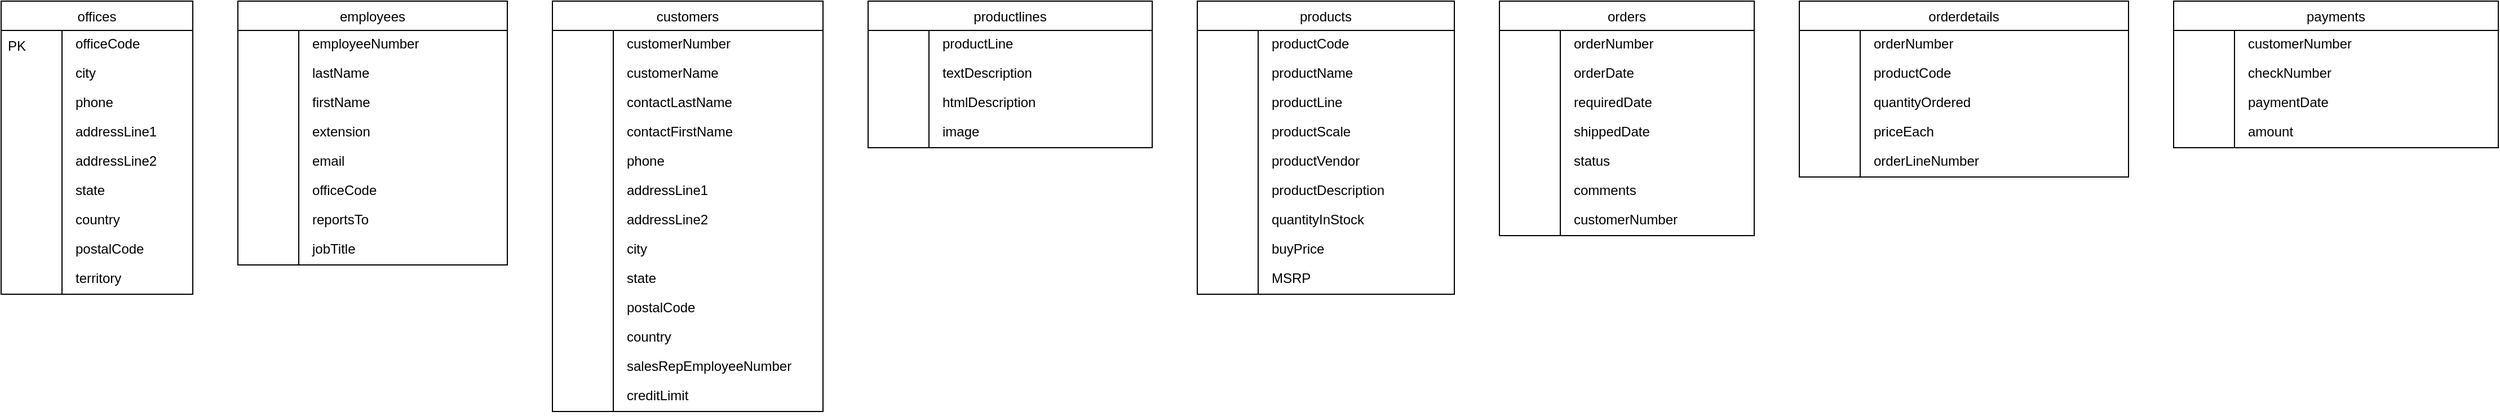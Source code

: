 <mxfile version="24.4.4" type="device">
  <diagram id="R2lEEEUBdFMjLlhIrx00" name="Page-1">
    <mxGraphModel dx="1042" dy="1044" grid="1" gridSize="10" guides="1" tooltips="1" connect="1" arrows="1" fold="1" page="1" pageScale="1" pageWidth="850" pageHeight="1100" math="0" shadow="0" extFonts="Permanent Marker^https://fonts.googleapis.com/css?family=Permanent+Marker">
      <root>
        <mxCell id="0" />
        <mxCell id="1" parent="0" />
        <mxCell id="tIVW2e2BOl6S9VQLcReg-1" value="offices" style="swimlane;fontStyle=0;childLayout=stackLayout;horizontal=1;startSize=26;fillColor=default;horizontalStack=0;resizeParent=1;resizeLast=0;collapsible=1;marginBottom=0;swimlaneFillColor=default;align=center;" vertex="1" parent="1">
          <mxGeometry x="40" y="40" width="170" height="260" as="geometry" />
        </mxCell>
        <mxCell id="tIVW2e2BOl6S9VQLcReg-2" value="officeCode" style="shape=partialRectangle;top=0;left=0;right=0;bottom=0;align=left;verticalAlign=top;spacingTop=-2;fillColor=none;spacingLeft=64;spacingRight=4;overflow=hidden;rotatable=0;points=[[0,0.5],[1,0.5]];portConstraint=eastwest;dropTarget=0;" vertex="1" parent="tIVW2e2BOl6S9VQLcReg-1">
          <mxGeometry y="26" width="170" height="26" as="geometry" />
        </mxCell>
        <mxCell id="tIVW2e2BOl6S9VQLcReg-3" value="PK" style="shape=partialRectangle;top=0;left=0;bottom=0;fillColor=none;align=left;verticalAlign=middle;spacingLeft=4;spacingRight=4;overflow=hidden;rotatable=180;points=[];portConstraint=eastwest;part=1;" vertex="1" connectable="0" parent="tIVW2e2BOl6S9VQLcReg-2">
          <mxGeometry width="54" height="26" as="geometry" />
        </mxCell>
        <mxCell id="tIVW2e2BOl6S9VQLcReg-4" value="city" style="shape=partialRectangle;top=0;left=0;right=0;bottom=0;align=left;verticalAlign=top;spacingTop=-2;fillColor=none;spacingLeft=64;spacingRight=4;overflow=hidden;rotatable=0;points=[[0,0.5],[1,0.5]];portConstraint=eastwest;dropTarget=0;" vertex="1" parent="tIVW2e2BOl6S9VQLcReg-1">
          <mxGeometry y="52" width="170" height="26" as="geometry" />
        </mxCell>
        <mxCell id="tIVW2e2BOl6S9VQLcReg-5" value="" style="shape=partialRectangle;top=0;left=0;bottom=0;fillColor=none;align=left;verticalAlign=middle;spacingLeft=4;spacingRight=4;overflow=hidden;rotatable=180;points=[];portConstraint=eastwest;part=1;" vertex="1" connectable="0" parent="tIVW2e2BOl6S9VQLcReg-4">
          <mxGeometry width="54" height="26" as="geometry" />
        </mxCell>
        <mxCell id="tIVW2e2BOl6S9VQLcReg-6" value="phone" style="shape=partialRectangle;top=0;left=0;right=0;bottom=0;align=left;verticalAlign=top;spacingTop=-2;fillColor=none;spacingLeft=64;spacingRight=4;overflow=hidden;rotatable=0;points=[[0,0.5],[1,0.5]];portConstraint=eastwest;dropTarget=0;" vertex="1" parent="tIVW2e2BOl6S9VQLcReg-1">
          <mxGeometry y="78" width="170" height="26" as="geometry" />
        </mxCell>
        <mxCell id="tIVW2e2BOl6S9VQLcReg-7" value="" style="shape=partialRectangle;top=0;left=0;bottom=0;fillColor=none;align=left;verticalAlign=middle;spacingLeft=4;spacingRight=4;overflow=hidden;rotatable=180;points=[];portConstraint=eastwest;part=1;" vertex="1" connectable="0" parent="tIVW2e2BOl6S9VQLcReg-6">
          <mxGeometry width="54" height="26" as="geometry" />
        </mxCell>
        <mxCell id="tIVW2e2BOl6S9VQLcReg-8" value="addressLine1" style="shape=partialRectangle;top=0;left=0;right=0;bottom=0;align=left;verticalAlign=top;spacingTop=-2;fillColor=none;spacingLeft=64;spacingRight=4;overflow=hidden;rotatable=0;points=[[0,0.5],[1,0.5]];portConstraint=eastwest;dropTarget=0;" vertex="1" parent="tIVW2e2BOl6S9VQLcReg-1">
          <mxGeometry y="104" width="170" height="26" as="geometry" />
        </mxCell>
        <mxCell id="tIVW2e2BOl6S9VQLcReg-9" value="" style="shape=partialRectangle;top=0;left=0;bottom=0;fillColor=none;align=left;verticalAlign=middle;spacingLeft=4;spacingRight=4;overflow=hidden;rotatable=180;points=[];portConstraint=eastwest;part=1;" vertex="1" connectable="0" parent="tIVW2e2BOl6S9VQLcReg-8">
          <mxGeometry width="54" height="26" as="geometry" />
        </mxCell>
        <mxCell id="tIVW2e2BOl6S9VQLcReg-10" value="addressLine2" style="shape=partialRectangle;top=0;left=0;right=0;bottom=0;align=left;verticalAlign=top;spacingTop=-2;fillColor=none;spacingLeft=64;spacingRight=4;overflow=hidden;rotatable=0;points=[[0,0.5],[1,0.5]];portConstraint=eastwest;dropTarget=0;" vertex="1" parent="tIVW2e2BOl6S9VQLcReg-1">
          <mxGeometry y="130" width="170" height="26" as="geometry" />
        </mxCell>
        <mxCell id="tIVW2e2BOl6S9VQLcReg-11" value="" style="shape=partialRectangle;top=0;left=0;bottom=0;fillColor=none;align=left;verticalAlign=middle;spacingLeft=4;spacingRight=4;overflow=hidden;rotatable=180;points=[];portConstraint=eastwest;part=1;" vertex="1" connectable="0" parent="tIVW2e2BOl6S9VQLcReg-10">
          <mxGeometry width="54" height="26" as="geometry" />
        </mxCell>
        <mxCell id="tIVW2e2BOl6S9VQLcReg-12" value="state" style="shape=partialRectangle;top=0;left=0;right=0;bottom=0;align=left;verticalAlign=top;spacingTop=-2;fillColor=none;spacingLeft=64;spacingRight=4;overflow=hidden;rotatable=0;points=[[0,0.5],[1,0.5]];portConstraint=eastwest;dropTarget=0;" vertex="1" parent="tIVW2e2BOl6S9VQLcReg-1">
          <mxGeometry y="156" width="170" height="26" as="geometry" />
        </mxCell>
        <mxCell id="tIVW2e2BOl6S9VQLcReg-13" value="" style="shape=partialRectangle;top=0;left=0;bottom=0;fillColor=none;align=left;verticalAlign=middle;spacingLeft=4;spacingRight=4;overflow=hidden;rotatable=180;points=[];portConstraint=eastwest;part=1;" vertex="1" connectable="0" parent="tIVW2e2BOl6S9VQLcReg-12">
          <mxGeometry width="54" height="26" as="geometry" />
        </mxCell>
        <mxCell id="tIVW2e2BOl6S9VQLcReg-14" value="country" style="shape=partialRectangle;top=0;left=0;right=0;bottom=0;align=left;verticalAlign=top;spacingTop=-2;fillColor=none;spacingLeft=64;spacingRight=4;overflow=hidden;rotatable=0;points=[[0,0.5],[1,0.5]];portConstraint=eastwest;dropTarget=0;" vertex="1" parent="tIVW2e2BOl6S9VQLcReg-1">
          <mxGeometry y="182" width="170" height="26" as="geometry" />
        </mxCell>
        <mxCell id="tIVW2e2BOl6S9VQLcReg-15" value="" style="shape=partialRectangle;top=0;left=0;bottom=0;fillColor=none;align=left;verticalAlign=middle;spacingLeft=4;spacingRight=4;overflow=hidden;rotatable=180;points=[];portConstraint=eastwest;part=1;" vertex="1" connectable="0" parent="tIVW2e2BOl6S9VQLcReg-14">
          <mxGeometry width="54" height="26" as="geometry" />
        </mxCell>
        <mxCell id="tIVW2e2BOl6S9VQLcReg-16" value="postalCode" style="shape=partialRectangle;top=0;left=0;right=0;bottom=0;align=left;verticalAlign=top;spacingTop=-2;fillColor=none;spacingLeft=64;spacingRight=4;overflow=hidden;rotatable=0;points=[[0,0.5],[1,0.5]];portConstraint=eastwest;dropTarget=0;" vertex="1" parent="tIVW2e2BOl6S9VQLcReg-1">
          <mxGeometry y="208" width="170" height="26" as="geometry" />
        </mxCell>
        <mxCell id="tIVW2e2BOl6S9VQLcReg-17" value="" style="shape=partialRectangle;top=0;left=0;bottom=0;fillColor=none;align=left;verticalAlign=middle;spacingLeft=4;spacingRight=4;overflow=hidden;rotatable=180;points=[];portConstraint=eastwest;part=1;" vertex="1" connectable="0" parent="tIVW2e2BOl6S9VQLcReg-16">
          <mxGeometry width="54" height="26" as="geometry" />
        </mxCell>
        <mxCell id="tIVW2e2BOl6S9VQLcReg-18" value="territory" style="shape=partialRectangle;top=0;left=0;right=0;bottom=0;align=left;verticalAlign=top;spacingTop=-2;fillColor=none;spacingLeft=64;spacingRight=4;overflow=hidden;rotatable=0;points=[[0,0.5],[1,0.5]];portConstraint=eastwest;dropTarget=0;" vertex="1" parent="tIVW2e2BOl6S9VQLcReg-1">
          <mxGeometry y="234" width="170" height="26" as="geometry" />
        </mxCell>
        <mxCell id="tIVW2e2BOl6S9VQLcReg-19" value="" style="shape=partialRectangle;top=0;left=0;bottom=0;fillColor=none;align=left;verticalAlign=middle;spacingLeft=4;spacingRight=4;overflow=hidden;rotatable=180;points=[];portConstraint=eastwest;part=1;" vertex="1" connectable="0" parent="tIVW2e2BOl6S9VQLcReg-18">
          <mxGeometry width="54" height="26" as="geometry" />
        </mxCell>
        <mxCell id="tIVW2e2BOl6S9VQLcReg-20" value="employees" style="swimlane;fontStyle=0;childLayout=stackLayout;horizontal=1;startSize=26;fillColor=default;horizontalStack=0;resizeParent=1;resizeLast=0;collapsible=1;marginBottom=0;swimlaneFillColor=default;align=center;" vertex="1" parent="1">
          <mxGeometry x="250" y="40" width="239" height="234" as="geometry" />
        </mxCell>
        <mxCell id="tIVW2e2BOl6S9VQLcReg-21" value="employeeNumber" style="shape=partialRectangle;top=0;left=0;right=0;bottom=0;align=left;verticalAlign=top;spacingTop=-2;fillColor=none;spacingLeft=64;spacingRight=4;overflow=hidden;rotatable=0;points=[[0,0.5],[1,0.5]];portConstraint=eastwest;dropTarget=0;" vertex="1" parent="tIVW2e2BOl6S9VQLcReg-20">
          <mxGeometry y="26" width="239" height="26" as="geometry" />
        </mxCell>
        <mxCell id="tIVW2e2BOl6S9VQLcReg-22" value="" style="shape=partialRectangle;top=0;left=0;bottom=0;fillColor=none;align=left;verticalAlign=middle;spacingLeft=4;spacingRight=4;overflow=hidden;rotatable=180;points=[];portConstraint=eastwest;part=1;" vertex="1" connectable="0" parent="tIVW2e2BOl6S9VQLcReg-21">
          <mxGeometry width="54" height="26" as="geometry" />
        </mxCell>
        <mxCell id="tIVW2e2BOl6S9VQLcReg-23" value="lastName" style="shape=partialRectangle;top=0;left=0;right=0;bottom=0;align=left;verticalAlign=top;spacingTop=-2;fillColor=none;spacingLeft=64;spacingRight=4;overflow=hidden;rotatable=0;points=[[0,0.5],[1,0.5]];portConstraint=eastwest;dropTarget=0;" vertex="1" parent="tIVW2e2BOl6S9VQLcReg-20">
          <mxGeometry y="52" width="239" height="26" as="geometry" />
        </mxCell>
        <mxCell id="tIVW2e2BOl6S9VQLcReg-24" value="" style="shape=partialRectangle;top=0;left=0;bottom=0;fillColor=none;align=left;verticalAlign=middle;spacingLeft=4;spacingRight=4;overflow=hidden;rotatable=180;points=[];portConstraint=eastwest;part=1;" vertex="1" connectable="0" parent="tIVW2e2BOl6S9VQLcReg-23">
          <mxGeometry width="54" height="26" as="geometry" />
        </mxCell>
        <mxCell id="tIVW2e2BOl6S9VQLcReg-25" value="firstName" style="shape=partialRectangle;top=0;left=0;right=0;bottom=0;align=left;verticalAlign=top;spacingTop=-2;fillColor=none;spacingLeft=64;spacingRight=4;overflow=hidden;rotatable=0;points=[[0,0.5],[1,0.5]];portConstraint=eastwest;dropTarget=0;" vertex="1" parent="tIVW2e2BOl6S9VQLcReg-20">
          <mxGeometry y="78" width="239" height="26" as="geometry" />
        </mxCell>
        <mxCell id="tIVW2e2BOl6S9VQLcReg-26" value="" style="shape=partialRectangle;top=0;left=0;bottom=0;fillColor=none;align=left;verticalAlign=middle;spacingLeft=4;spacingRight=4;overflow=hidden;rotatable=180;points=[];portConstraint=eastwest;part=1;" vertex="1" connectable="0" parent="tIVW2e2BOl6S9VQLcReg-25">
          <mxGeometry width="54" height="26" as="geometry" />
        </mxCell>
        <mxCell id="tIVW2e2BOl6S9VQLcReg-27" value="extension" style="shape=partialRectangle;top=0;left=0;right=0;bottom=0;align=left;verticalAlign=top;spacingTop=-2;fillColor=none;spacingLeft=64;spacingRight=4;overflow=hidden;rotatable=0;points=[[0,0.5],[1,0.5]];portConstraint=eastwest;dropTarget=0;" vertex="1" parent="tIVW2e2BOl6S9VQLcReg-20">
          <mxGeometry y="104" width="239" height="26" as="geometry" />
        </mxCell>
        <mxCell id="tIVW2e2BOl6S9VQLcReg-28" value="" style="shape=partialRectangle;top=0;left=0;bottom=0;fillColor=none;align=left;verticalAlign=middle;spacingLeft=4;spacingRight=4;overflow=hidden;rotatable=180;points=[];portConstraint=eastwest;part=1;" vertex="1" connectable="0" parent="tIVW2e2BOl6S9VQLcReg-27">
          <mxGeometry width="54" height="26" as="geometry" />
        </mxCell>
        <mxCell id="tIVW2e2BOl6S9VQLcReg-29" value="email" style="shape=partialRectangle;top=0;left=0;right=0;bottom=0;align=left;verticalAlign=top;spacingTop=-2;fillColor=none;spacingLeft=64;spacingRight=4;overflow=hidden;rotatable=0;points=[[0,0.5],[1,0.5]];portConstraint=eastwest;dropTarget=0;" vertex="1" parent="tIVW2e2BOl6S9VQLcReg-20">
          <mxGeometry y="130" width="239" height="26" as="geometry" />
        </mxCell>
        <mxCell id="tIVW2e2BOl6S9VQLcReg-30" value="" style="shape=partialRectangle;top=0;left=0;bottom=0;fillColor=none;align=left;verticalAlign=middle;spacingLeft=4;spacingRight=4;overflow=hidden;rotatable=180;points=[];portConstraint=eastwest;part=1;" vertex="1" connectable="0" parent="tIVW2e2BOl6S9VQLcReg-29">
          <mxGeometry width="54" height="26" as="geometry" />
        </mxCell>
        <mxCell id="tIVW2e2BOl6S9VQLcReg-31" value="officeCode" style="shape=partialRectangle;top=0;left=0;right=0;bottom=0;align=left;verticalAlign=top;spacingTop=-2;fillColor=none;spacingLeft=64;spacingRight=4;overflow=hidden;rotatable=0;points=[[0,0.5],[1,0.5]];portConstraint=eastwest;dropTarget=0;" vertex="1" parent="tIVW2e2BOl6S9VQLcReg-20">
          <mxGeometry y="156" width="239" height="26" as="geometry" />
        </mxCell>
        <mxCell id="tIVW2e2BOl6S9VQLcReg-32" value="" style="shape=partialRectangle;top=0;left=0;bottom=0;fillColor=none;align=left;verticalAlign=middle;spacingLeft=4;spacingRight=4;overflow=hidden;rotatable=180;points=[];portConstraint=eastwest;part=1;" vertex="1" connectable="0" parent="tIVW2e2BOl6S9VQLcReg-31">
          <mxGeometry width="54" height="26" as="geometry" />
        </mxCell>
        <mxCell id="tIVW2e2BOl6S9VQLcReg-33" value="reportsTo" style="shape=partialRectangle;top=0;left=0;right=0;bottom=0;align=left;verticalAlign=top;spacingTop=-2;fillColor=none;spacingLeft=64;spacingRight=4;overflow=hidden;rotatable=0;points=[[0,0.5],[1,0.5]];portConstraint=eastwest;dropTarget=0;" vertex="1" parent="tIVW2e2BOl6S9VQLcReg-20">
          <mxGeometry y="182" width="239" height="26" as="geometry" />
        </mxCell>
        <mxCell id="tIVW2e2BOl6S9VQLcReg-34" value="" style="shape=partialRectangle;top=0;left=0;bottom=0;fillColor=none;align=left;verticalAlign=middle;spacingLeft=4;spacingRight=4;overflow=hidden;rotatable=180;points=[];portConstraint=eastwest;part=1;" vertex="1" connectable="0" parent="tIVW2e2BOl6S9VQLcReg-33">
          <mxGeometry width="54" height="26" as="geometry" />
        </mxCell>
        <mxCell id="tIVW2e2BOl6S9VQLcReg-35" value="jobTitle" style="shape=partialRectangle;top=0;left=0;right=0;bottom=0;align=left;verticalAlign=top;spacingTop=-2;fillColor=none;spacingLeft=64;spacingRight=4;overflow=hidden;rotatable=0;points=[[0,0.5],[1,0.5]];portConstraint=eastwest;dropTarget=0;" vertex="1" parent="tIVW2e2BOl6S9VQLcReg-20">
          <mxGeometry y="208" width="239" height="26" as="geometry" />
        </mxCell>
        <mxCell id="tIVW2e2BOl6S9VQLcReg-36" value="" style="shape=partialRectangle;top=0;left=0;bottom=0;fillColor=none;align=left;verticalAlign=middle;spacingLeft=4;spacingRight=4;overflow=hidden;rotatable=180;points=[];portConstraint=eastwest;part=1;" vertex="1" connectable="0" parent="tIVW2e2BOl6S9VQLcReg-35">
          <mxGeometry width="54" height="26" as="geometry" />
        </mxCell>
        <mxCell id="tIVW2e2BOl6S9VQLcReg-37" value="customers" style="swimlane;fontStyle=0;childLayout=stackLayout;horizontal=1;startSize=26;fillColor=default;horizontalStack=0;resizeParent=1;resizeLast=0;collapsible=1;marginBottom=0;swimlaneFillColor=default;align=center;" vertex="1" parent="1">
          <mxGeometry x="529" y="40" width="240" height="364" as="geometry" />
        </mxCell>
        <mxCell id="tIVW2e2BOl6S9VQLcReg-38" value="customerNumber" style="shape=partialRectangle;top=0;left=0;right=0;bottom=0;align=left;verticalAlign=top;spacingTop=-2;fillColor=none;spacingLeft=64;spacingRight=4;overflow=hidden;rotatable=0;points=[[0,0.5],[1,0.5]];portConstraint=eastwest;dropTarget=0;" vertex="1" parent="tIVW2e2BOl6S9VQLcReg-37">
          <mxGeometry y="26" width="240" height="26" as="geometry" />
        </mxCell>
        <mxCell id="tIVW2e2BOl6S9VQLcReg-39" value="" style="shape=partialRectangle;top=0;left=0;bottom=0;fillColor=none;align=left;verticalAlign=middle;spacingLeft=4;spacingRight=4;overflow=hidden;rotatable=180;points=[];portConstraint=eastwest;part=1;" vertex="1" connectable="0" parent="tIVW2e2BOl6S9VQLcReg-38">
          <mxGeometry width="54" height="26" as="geometry" />
        </mxCell>
        <mxCell id="tIVW2e2BOl6S9VQLcReg-40" value="customerName" style="shape=partialRectangle;top=0;left=0;right=0;bottom=0;align=left;verticalAlign=top;spacingTop=-2;fillColor=none;spacingLeft=64;spacingRight=4;overflow=hidden;rotatable=0;points=[[0,0.5],[1,0.5]];portConstraint=eastwest;dropTarget=0;" vertex="1" parent="tIVW2e2BOl6S9VQLcReg-37">
          <mxGeometry y="52" width="240" height="26" as="geometry" />
        </mxCell>
        <mxCell id="tIVW2e2BOl6S9VQLcReg-41" value="" style="shape=partialRectangle;top=0;left=0;bottom=0;fillColor=none;align=left;verticalAlign=middle;spacingLeft=4;spacingRight=4;overflow=hidden;rotatable=180;points=[];portConstraint=eastwest;part=1;" vertex="1" connectable="0" parent="tIVW2e2BOl6S9VQLcReg-40">
          <mxGeometry width="54" height="26" as="geometry" />
        </mxCell>
        <mxCell id="tIVW2e2BOl6S9VQLcReg-42" value="contactLastName" style="shape=partialRectangle;top=0;left=0;right=0;bottom=0;align=left;verticalAlign=top;spacingTop=-2;fillColor=none;spacingLeft=64;spacingRight=4;overflow=hidden;rotatable=0;points=[[0,0.5],[1,0.5]];portConstraint=eastwest;dropTarget=0;" vertex="1" parent="tIVW2e2BOl6S9VQLcReg-37">
          <mxGeometry y="78" width="240" height="26" as="geometry" />
        </mxCell>
        <mxCell id="tIVW2e2BOl6S9VQLcReg-43" value="" style="shape=partialRectangle;top=0;left=0;bottom=0;fillColor=none;align=left;verticalAlign=middle;spacingLeft=4;spacingRight=4;overflow=hidden;rotatable=180;points=[];portConstraint=eastwest;part=1;" vertex="1" connectable="0" parent="tIVW2e2BOl6S9VQLcReg-42">
          <mxGeometry width="54" height="26" as="geometry" />
        </mxCell>
        <mxCell id="tIVW2e2BOl6S9VQLcReg-44" value="contactFirstName" style="shape=partialRectangle;top=0;left=0;right=0;bottom=0;align=left;verticalAlign=top;spacingTop=-2;fillColor=none;spacingLeft=64;spacingRight=4;overflow=hidden;rotatable=0;points=[[0,0.5],[1,0.5]];portConstraint=eastwest;dropTarget=0;" vertex="1" parent="tIVW2e2BOl6S9VQLcReg-37">
          <mxGeometry y="104" width="240" height="26" as="geometry" />
        </mxCell>
        <mxCell id="tIVW2e2BOl6S9VQLcReg-45" value="" style="shape=partialRectangle;top=0;left=0;bottom=0;fillColor=none;align=left;verticalAlign=middle;spacingLeft=4;spacingRight=4;overflow=hidden;rotatable=180;points=[];portConstraint=eastwest;part=1;" vertex="1" connectable="0" parent="tIVW2e2BOl6S9VQLcReg-44">
          <mxGeometry width="54" height="26" as="geometry" />
        </mxCell>
        <mxCell id="tIVW2e2BOl6S9VQLcReg-46" value="phone" style="shape=partialRectangle;top=0;left=0;right=0;bottom=0;align=left;verticalAlign=top;spacingTop=-2;fillColor=none;spacingLeft=64;spacingRight=4;overflow=hidden;rotatable=0;points=[[0,0.5],[1,0.5]];portConstraint=eastwest;dropTarget=0;" vertex="1" parent="tIVW2e2BOl6S9VQLcReg-37">
          <mxGeometry y="130" width="240" height="26" as="geometry" />
        </mxCell>
        <mxCell id="tIVW2e2BOl6S9VQLcReg-47" value="" style="shape=partialRectangle;top=0;left=0;bottom=0;fillColor=none;align=left;verticalAlign=middle;spacingLeft=4;spacingRight=4;overflow=hidden;rotatable=180;points=[];portConstraint=eastwest;part=1;" vertex="1" connectable="0" parent="tIVW2e2BOl6S9VQLcReg-46">
          <mxGeometry width="54" height="26" as="geometry" />
        </mxCell>
        <mxCell id="tIVW2e2BOl6S9VQLcReg-48" value="addressLine1" style="shape=partialRectangle;top=0;left=0;right=0;bottom=0;align=left;verticalAlign=top;spacingTop=-2;fillColor=none;spacingLeft=64;spacingRight=4;overflow=hidden;rotatable=0;points=[[0,0.5],[1,0.5]];portConstraint=eastwest;dropTarget=0;" vertex="1" parent="tIVW2e2BOl6S9VQLcReg-37">
          <mxGeometry y="156" width="240" height="26" as="geometry" />
        </mxCell>
        <mxCell id="tIVW2e2BOl6S9VQLcReg-49" value="" style="shape=partialRectangle;top=0;left=0;bottom=0;fillColor=none;align=left;verticalAlign=middle;spacingLeft=4;spacingRight=4;overflow=hidden;rotatable=180;points=[];portConstraint=eastwest;part=1;" vertex="1" connectable="0" parent="tIVW2e2BOl6S9VQLcReg-48">
          <mxGeometry width="54" height="26" as="geometry" />
        </mxCell>
        <mxCell id="tIVW2e2BOl6S9VQLcReg-50" value="addressLine2" style="shape=partialRectangle;top=0;left=0;right=0;bottom=0;align=left;verticalAlign=top;spacingTop=-2;fillColor=none;spacingLeft=64;spacingRight=4;overflow=hidden;rotatable=0;points=[[0,0.5],[1,0.5]];portConstraint=eastwest;dropTarget=0;" vertex="1" parent="tIVW2e2BOl6S9VQLcReg-37">
          <mxGeometry y="182" width="240" height="26" as="geometry" />
        </mxCell>
        <mxCell id="tIVW2e2BOl6S9VQLcReg-51" value="" style="shape=partialRectangle;top=0;left=0;bottom=0;fillColor=none;align=left;verticalAlign=middle;spacingLeft=4;spacingRight=4;overflow=hidden;rotatable=180;points=[];portConstraint=eastwest;part=1;" vertex="1" connectable="0" parent="tIVW2e2BOl6S9VQLcReg-50">
          <mxGeometry width="54" height="26" as="geometry" />
        </mxCell>
        <mxCell id="tIVW2e2BOl6S9VQLcReg-52" value="city" style="shape=partialRectangle;top=0;left=0;right=0;bottom=0;align=left;verticalAlign=top;spacingTop=-2;fillColor=none;spacingLeft=64;spacingRight=4;overflow=hidden;rotatable=0;points=[[0,0.5],[1,0.5]];portConstraint=eastwest;dropTarget=0;" vertex="1" parent="tIVW2e2BOl6S9VQLcReg-37">
          <mxGeometry y="208" width="240" height="26" as="geometry" />
        </mxCell>
        <mxCell id="tIVW2e2BOl6S9VQLcReg-53" value="" style="shape=partialRectangle;top=0;left=0;bottom=0;fillColor=none;align=left;verticalAlign=middle;spacingLeft=4;spacingRight=4;overflow=hidden;rotatable=180;points=[];portConstraint=eastwest;part=1;" vertex="1" connectable="0" parent="tIVW2e2BOl6S9VQLcReg-52">
          <mxGeometry width="54" height="26" as="geometry" />
        </mxCell>
        <mxCell id="tIVW2e2BOl6S9VQLcReg-54" value="state" style="shape=partialRectangle;top=0;left=0;right=0;bottom=0;align=left;verticalAlign=top;spacingTop=-2;fillColor=none;spacingLeft=64;spacingRight=4;overflow=hidden;rotatable=0;points=[[0,0.5],[1,0.5]];portConstraint=eastwest;dropTarget=0;" vertex="1" parent="tIVW2e2BOl6S9VQLcReg-37">
          <mxGeometry y="234" width="240" height="26" as="geometry" />
        </mxCell>
        <mxCell id="tIVW2e2BOl6S9VQLcReg-55" value="" style="shape=partialRectangle;top=0;left=0;bottom=0;fillColor=none;align=left;verticalAlign=middle;spacingLeft=4;spacingRight=4;overflow=hidden;rotatable=180;points=[];portConstraint=eastwest;part=1;" vertex="1" connectable="0" parent="tIVW2e2BOl6S9VQLcReg-54">
          <mxGeometry width="54" height="26" as="geometry" />
        </mxCell>
        <mxCell id="tIVW2e2BOl6S9VQLcReg-56" value="postalCode" style="shape=partialRectangle;top=0;left=0;right=0;bottom=0;align=left;verticalAlign=top;spacingTop=-2;fillColor=none;spacingLeft=64;spacingRight=4;overflow=hidden;rotatable=0;points=[[0,0.5],[1,0.5]];portConstraint=eastwest;dropTarget=0;" vertex="1" parent="tIVW2e2BOl6S9VQLcReg-37">
          <mxGeometry y="260" width="240" height="26" as="geometry" />
        </mxCell>
        <mxCell id="tIVW2e2BOl6S9VQLcReg-57" value="" style="shape=partialRectangle;top=0;left=0;bottom=0;fillColor=none;align=left;verticalAlign=middle;spacingLeft=4;spacingRight=4;overflow=hidden;rotatable=180;points=[];portConstraint=eastwest;part=1;" vertex="1" connectable="0" parent="tIVW2e2BOl6S9VQLcReg-56">
          <mxGeometry width="54" height="26" as="geometry" />
        </mxCell>
        <mxCell id="tIVW2e2BOl6S9VQLcReg-58" value="country" style="shape=partialRectangle;top=0;left=0;right=0;bottom=0;align=left;verticalAlign=top;spacingTop=-2;fillColor=none;spacingLeft=64;spacingRight=4;overflow=hidden;rotatable=0;points=[[0,0.5],[1,0.5]];portConstraint=eastwest;dropTarget=0;" vertex="1" parent="tIVW2e2BOl6S9VQLcReg-37">
          <mxGeometry y="286" width="240" height="26" as="geometry" />
        </mxCell>
        <mxCell id="tIVW2e2BOl6S9VQLcReg-59" value="" style="shape=partialRectangle;top=0;left=0;bottom=0;fillColor=none;align=left;verticalAlign=middle;spacingLeft=4;spacingRight=4;overflow=hidden;rotatable=180;points=[];portConstraint=eastwest;part=1;" vertex="1" connectable="0" parent="tIVW2e2BOl6S9VQLcReg-58">
          <mxGeometry width="54" height="26" as="geometry" />
        </mxCell>
        <mxCell id="tIVW2e2BOl6S9VQLcReg-60" value="salesRepEmployeeNumber" style="shape=partialRectangle;top=0;left=0;right=0;bottom=0;align=left;verticalAlign=top;spacingTop=-2;fillColor=none;spacingLeft=64;spacingRight=4;overflow=hidden;rotatable=0;points=[[0,0.5],[1,0.5]];portConstraint=eastwest;dropTarget=0;" vertex="1" parent="tIVW2e2BOl6S9VQLcReg-37">
          <mxGeometry y="312" width="240" height="26" as="geometry" />
        </mxCell>
        <mxCell id="tIVW2e2BOl6S9VQLcReg-61" value="" style="shape=partialRectangle;top=0;left=0;bottom=0;fillColor=none;align=left;verticalAlign=middle;spacingLeft=4;spacingRight=4;overflow=hidden;rotatable=180;points=[];portConstraint=eastwest;part=1;" vertex="1" connectable="0" parent="tIVW2e2BOl6S9VQLcReg-60">
          <mxGeometry width="54" height="26" as="geometry" />
        </mxCell>
        <mxCell id="tIVW2e2BOl6S9VQLcReg-62" value="creditLimit" style="shape=partialRectangle;top=0;left=0;right=0;bottom=0;align=left;verticalAlign=top;spacingTop=-2;fillColor=none;spacingLeft=64;spacingRight=4;overflow=hidden;rotatable=0;points=[[0,0.5],[1,0.5]];portConstraint=eastwest;dropTarget=0;" vertex="1" parent="tIVW2e2BOl6S9VQLcReg-37">
          <mxGeometry y="338" width="240" height="26" as="geometry" />
        </mxCell>
        <mxCell id="tIVW2e2BOl6S9VQLcReg-63" value="" style="shape=partialRectangle;top=0;left=0;bottom=0;fillColor=none;align=left;verticalAlign=middle;spacingLeft=4;spacingRight=4;overflow=hidden;rotatable=180;points=[];portConstraint=eastwest;part=1;" vertex="1" connectable="0" parent="tIVW2e2BOl6S9VQLcReg-62">
          <mxGeometry width="54" height="26" as="geometry" />
        </mxCell>
        <mxCell id="tIVW2e2BOl6S9VQLcReg-64" value="productlines" style="swimlane;fontStyle=0;childLayout=stackLayout;horizontal=1;startSize=26;fillColor=default;horizontalStack=0;resizeParent=1;resizeLast=0;collapsible=1;marginBottom=0;swimlaneFillColor=default;align=center;" vertex="1" parent="1">
          <mxGeometry x="809" y="40" width="252" height="130" as="geometry" />
        </mxCell>
        <mxCell id="tIVW2e2BOl6S9VQLcReg-65" value="productLine" style="shape=partialRectangle;top=0;left=0;right=0;bottom=0;align=left;verticalAlign=top;spacingTop=-2;fillColor=none;spacingLeft=64;spacingRight=4;overflow=hidden;rotatable=0;points=[[0,0.5],[1,0.5]];portConstraint=eastwest;dropTarget=0;" vertex="1" parent="tIVW2e2BOl6S9VQLcReg-64">
          <mxGeometry y="26" width="252" height="26" as="geometry" />
        </mxCell>
        <mxCell id="tIVW2e2BOl6S9VQLcReg-66" value="" style="shape=partialRectangle;top=0;left=0;bottom=0;fillColor=none;align=left;verticalAlign=middle;spacingLeft=4;spacingRight=4;overflow=hidden;rotatable=180;points=[];portConstraint=eastwest;part=1;" vertex="1" connectable="0" parent="tIVW2e2BOl6S9VQLcReg-65">
          <mxGeometry width="54" height="26" as="geometry" />
        </mxCell>
        <mxCell id="tIVW2e2BOl6S9VQLcReg-67" value="textDescription" style="shape=partialRectangle;top=0;left=0;right=0;bottom=0;align=left;verticalAlign=top;spacingTop=-2;fillColor=none;spacingLeft=64;spacingRight=4;overflow=hidden;rotatable=0;points=[[0,0.5],[1,0.5]];portConstraint=eastwest;dropTarget=0;" vertex="1" parent="tIVW2e2BOl6S9VQLcReg-64">
          <mxGeometry y="52" width="252" height="26" as="geometry" />
        </mxCell>
        <mxCell id="tIVW2e2BOl6S9VQLcReg-68" value="" style="shape=partialRectangle;top=0;left=0;bottom=0;fillColor=none;align=left;verticalAlign=middle;spacingLeft=4;spacingRight=4;overflow=hidden;rotatable=180;points=[];portConstraint=eastwest;part=1;" vertex="1" connectable="0" parent="tIVW2e2BOl6S9VQLcReg-67">
          <mxGeometry width="54" height="26" as="geometry" />
        </mxCell>
        <mxCell id="tIVW2e2BOl6S9VQLcReg-69" value="htmlDescription" style="shape=partialRectangle;top=0;left=0;right=0;bottom=0;align=left;verticalAlign=top;spacingTop=-2;fillColor=none;spacingLeft=64;spacingRight=4;overflow=hidden;rotatable=0;points=[[0,0.5],[1,0.5]];portConstraint=eastwest;dropTarget=0;" vertex="1" parent="tIVW2e2BOl6S9VQLcReg-64">
          <mxGeometry y="78" width="252" height="26" as="geometry" />
        </mxCell>
        <mxCell id="tIVW2e2BOl6S9VQLcReg-70" value="" style="shape=partialRectangle;top=0;left=0;bottom=0;fillColor=none;align=left;verticalAlign=middle;spacingLeft=4;spacingRight=4;overflow=hidden;rotatable=180;points=[];portConstraint=eastwest;part=1;" vertex="1" connectable="0" parent="tIVW2e2BOl6S9VQLcReg-69">
          <mxGeometry width="54" height="26" as="geometry" />
        </mxCell>
        <mxCell id="tIVW2e2BOl6S9VQLcReg-71" value="image" style="shape=partialRectangle;top=0;left=0;right=0;bottom=0;align=left;verticalAlign=top;spacingTop=-2;fillColor=none;spacingLeft=64;spacingRight=4;overflow=hidden;rotatable=0;points=[[0,0.5],[1,0.5]];portConstraint=eastwest;dropTarget=0;" vertex="1" parent="tIVW2e2BOl6S9VQLcReg-64">
          <mxGeometry y="104" width="252" height="26" as="geometry" />
        </mxCell>
        <mxCell id="tIVW2e2BOl6S9VQLcReg-72" value="" style="shape=partialRectangle;top=0;left=0;bottom=0;fillColor=none;align=left;verticalAlign=middle;spacingLeft=4;spacingRight=4;overflow=hidden;rotatable=180;points=[];portConstraint=eastwest;part=1;" vertex="1" connectable="0" parent="tIVW2e2BOl6S9VQLcReg-71">
          <mxGeometry width="54" height="26" as="geometry" />
        </mxCell>
        <mxCell id="tIVW2e2BOl6S9VQLcReg-73" value="products" style="swimlane;fontStyle=0;childLayout=stackLayout;horizontal=1;startSize=26;fillColor=default;horizontalStack=0;resizeParent=1;resizeLast=0;collapsible=1;marginBottom=0;swimlaneFillColor=default;align=center;" vertex="1" parent="1">
          <mxGeometry x="1101" y="40" width="228" height="260" as="geometry" />
        </mxCell>
        <mxCell id="tIVW2e2BOl6S9VQLcReg-74" value="productCode" style="shape=partialRectangle;top=0;left=0;right=0;bottom=0;align=left;verticalAlign=top;spacingTop=-2;fillColor=none;spacingLeft=64;spacingRight=4;overflow=hidden;rotatable=0;points=[[0,0.5],[1,0.5]];portConstraint=eastwest;dropTarget=0;" vertex="1" parent="tIVW2e2BOl6S9VQLcReg-73">
          <mxGeometry y="26" width="228" height="26" as="geometry" />
        </mxCell>
        <mxCell id="tIVW2e2BOl6S9VQLcReg-75" value="" style="shape=partialRectangle;top=0;left=0;bottom=0;fillColor=none;align=left;verticalAlign=middle;spacingLeft=4;spacingRight=4;overflow=hidden;rotatable=180;points=[];portConstraint=eastwest;part=1;" vertex="1" connectable="0" parent="tIVW2e2BOl6S9VQLcReg-74">
          <mxGeometry width="54" height="26" as="geometry" />
        </mxCell>
        <mxCell id="tIVW2e2BOl6S9VQLcReg-76" value="productName" style="shape=partialRectangle;top=0;left=0;right=0;bottom=0;align=left;verticalAlign=top;spacingTop=-2;fillColor=none;spacingLeft=64;spacingRight=4;overflow=hidden;rotatable=0;points=[[0,0.5],[1,0.5]];portConstraint=eastwest;dropTarget=0;" vertex="1" parent="tIVW2e2BOl6S9VQLcReg-73">
          <mxGeometry y="52" width="228" height="26" as="geometry" />
        </mxCell>
        <mxCell id="tIVW2e2BOl6S9VQLcReg-77" value="" style="shape=partialRectangle;top=0;left=0;bottom=0;fillColor=none;align=left;verticalAlign=middle;spacingLeft=4;spacingRight=4;overflow=hidden;rotatable=180;points=[];portConstraint=eastwest;part=1;" vertex="1" connectable="0" parent="tIVW2e2BOl6S9VQLcReg-76">
          <mxGeometry width="54" height="26" as="geometry" />
        </mxCell>
        <mxCell id="tIVW2e2BOl6S9VQLcReg-78" value="productLine" style="shape=partialRectangle;top=0;left=0;right=0;bottom=0;align=left;verticalAlign=top;spacingTop=-2;fillColor=none;spacingLeft=64;spacingRight=4;overflow=hidden;rotatable=0;points=[[0,0.5],[1,0.5]];portConstraint=eastwest;dropTarget=0;" vertex="1" parent="tIVW2e2BOl6S9VQLcReg-73">
          <mxGeometry y="78" width="228" height="26" as="geometry" />
        </mxCell>
        <mxCell id="tIVW2e2BOl6S9VQLcReg-79" value="" style="shape=partialRectangle;top=0;left=0;bottom=0;fillColor=none;align=left;verticalAlign=middle;spacingLeft=4;spacingRight=4;overflow=hidden;rotatable=180;points=[];portConstraint=eastwest;part=1;" vertex="1" connectable="0" parent="tIVW2e2BOl6S9VQLcReg-78">
          <mxGeometry width="54" height="26" as="geometry" />
        </mxCell>
        <mxCell id="tIVW2e2BOl6S9VQLcReg-80" value="productScale" style="shape=partialRectangle;top=0;left=0;right=0;bottom=0;align=left;verticalAlign=top;spacingTop=-2;fillColor=none;spacingLeft=64;spacingRight=4;overflow=hidden;rotatable=0;points=[[0,0.5],[1,0.5]];portConstraint=eastwest;dropTarget=0;" vertex="1" parent="tIVW2e2BOl6S9VQLcReg-73">
          <mxGeometry y="104" width="228" height="26" as="geometry" />
        </mxCell>
        <mxCell id="tIVW2e2BOl6S9VQLcReg-81" value="" style="shape=partialRectangle;top=0;left=0;bottom=0;fillColor=none;align=left;verticalAlign=middle;spacingLeft=4;spacingRight=4;overflow=hidden;rotatable=180;points=[];portConstraint=eastwest;part=1;" vertex="1" connectable="0" parent="tIVW2e2BOl6S9VQLcReg-80">
          <mxGeometry width="54" height="26" as="geometry" />
        </mxCell>
        <mxCell id="tIVW2e2BOl6S9VQLcReg-82" value="productVendor" style="shape=partialRectangle;top=0;left=0;right=0;bottom=0;align=left;verticalAlign=top;spacingTop=-2;fillColor=none;spacingLeft=64;spacingRight=4;overflow=hidden;rotatable=0;points=[[0,0.5],[1,0.5]];portConstraint=eastwest;dropTarget=0;" vertex="1" parent="tIVW2e2BOl6S9VQLcReg-73">
          <mxGeometry y="130" width="228" height="26" as="geometry" />
        </mxCell>
        <mxCell id="tIVW2e2BOl6S9VQLcReg-83" value="" style="shape=partialRectangle;top=0;left=0;bottom=0;fillColor=none;align=left;verticalAlign=middle;spacingLeft=4;spacingRight=4;overflow=hidden;rotatable=180;points=[];portConstraint=eastwest;part=1;" vertex="1" connectable="0" parent="tIVW2e2BOl6S9VQLcReg-82">
          <mxGeometry width="54" height="26" as="geometry" />
        </mxCell>
        <mxCell id="tIVW2e2BOl6S9VQLcReg-84" value="productDescription" style="shape=partialRectangle;top=0;left=0;right=0;bottom=0;align=left;verticalAlign=top;spacingTop=-2;fillColor=none;spacingLeft=64;spacingRight=4;overflow=hidden;rotatable=0;points=[[0,0.5],[1,0.5]];portConstraint=eastwest;dropTarget=0;" vertex="1" parent="tIVW2e2BOl6S9VQLcReg-73">
          <mxGeometry y="156" width="228" height="26" as="geometry" />
        </mxCell>
        <mxCell id="tIVW2e2BOl6S9VQLcReg-85" value="" style="shape=partialRectangle;top=0;left=0;bottom=0;fillColor=none;align=left;verticalAlign=middle;spacingLeft=4;spacingRight=4;overflow=hidden;rotatable=180;points=[];portConstraint=eastwest;part=1;" vertex="1" connectable="0" parent="tIVW2e2BOl6S9VQLcReg-84">
          <mxGeometry width="54" height="26" as="geometry" />
        </mxCell>
        <mxCell id="tIVW2e2BOl6S9VQLcReg-86" value="quantityInStock" style="shape=partialRectangle;top=0;left=0;right=0;bottom=0;align=left;verticalAlign=top;spacingTop=-2;fillColor=none;spacingLeft=64;spacingRight=4;overflow=hidden;rotatable=0;points=[[0,0.5],[1,0.5]];portConstraint=eastwest;dropTarget=0;" vertex="1" parent="tIVW2e2BOl6S9VQLcReg-73">
          <mxGeometry y="182" width="228" height="26" as="geometry" />
        </mxCell>
        <mxCell id="tIVW2e2BOl6S9VQLcReg-87" value="" style="shape=partialRectangle;top=0;left=0;bottom=0;fillColor=none;align=left;verticalAlign=middle;spacingLeft=4;spacingRight=4;overflow=hidden;rotatable=180;points=[];portConstraint=eastwest;part=1;" vertex="1" connectable="0" parent="tIVW2e2BOl6S9VQLcReg-86">
          <mxGeometry width="54" height="26" as="geometry" />
        </mxCell>
        <mxCell id="tIVW2e2BOl6S9VQLcReg-88" value="buyPrice" style="shape=partialRectangle;top=0;left=0;right=0;bottom=0;align=left;verticalAlign=top;spacingTop=-2;fillColor=none;spacingLeft=64;spacingRight=4;overflow=hidden;rotatable=0;points=[[0,0.5],[1,0.5]];portConstraint=eastwest;dropTarget=0;" vertex="1" parent="tIVW2e2BOl6S9VQLcReg-73">
          <mxGeometry y="208" width="228" height="26" as="geometry" />
        </mxCell>
        <mxCell id="tIVW2e2BOl6S9VQLcReg-89" value="" style="shape=partialRectangle;top=0;left=0;bottom=0;fillColor=none;align=left;verticalAlign=middle;spacingLeft=4;spacingRight=4;overflow=hidden;rotatable=180;points=[];portConstraint=eastwest;part=1;" vertex="1" connectable="0" parent="tIVW2e2BOl6S9VQLcReg-88">
          <mxGeometry width="54" height="26" as="geometry" />
        </mxCell>
        <mxCell id="tIVW2e2BOl6S9VQLcReg-90" value="MSRP" style="shape=partialRectangle;top=0;left=0;right=0;bottom=0;align=left;verticalAlign=top;spacingTop=-2;fillColor=none;spacingLeft=64;spacingRight=4;overflow=hidden;rotatable=0;points=[[0,0.5],[1,0.5]];portConstraint=eastwest;dropTarget=0;" vertex="1" parent="tIVW2e2BOl6S9VQLcReg-73">
          <mxGeometry y="234" width="228" height="26" as="geometry" />
        </mxCell>
        <mxCell id="tIVW2e2BOl6S9VQLcReg-91" value="" style="shape=partialRectangle;top=0;left=0;bottom=0;fillColor=none;align=left;verticalAlign=middle;spacingLeft=4;spacingRight=4;overflow=hidden;rotatable=180;points=[];portConstraint=eastwest;part=1;" vertex="1" connectable="0" parent="tIVW2e2BOl6S9VQLcReg-90">
          <mxGeometry width="54" height="26" as="geometry" />
        </mxCell>
        <mxCell id="tIVW2e2BOl6S9VQLcReg-92" value="orders" style="swimlane;fontStyle=0;childLayout=stackLayout;horizontal=1;startSize=26;fillColor=default;horizontalStack=0;resizeParent=1;resizeLast=0;collapsible=1;marginBottom=0;swimlaneFillColor=default;align=center;" vertex="1" parent="1">
          <mxGeometry x="1369" y="40" width="226" height="208" as="geometry" />
        </mxCell>
        <mxCell id="tIVW2e2BOl6S9VQLcReg-93" value="orderNumber" style="shape=partialRectangle;top=0;left=0;right=0;bottom=0;align=left;verticalAlign=top;spacingTop=-2;fillColor=none;spacingLeft=64;spacingRight=4;overflow=hidden;rotatable=0;points=[[0,0.5],[1,0.5]];portConstraint=eastwest;dropTarget=0;" vertex="1" parent="tIVW2e2BOl6S9VQLcReg-92">
          <mxGeometry y="26" width="226" height="26" as="geometry" />
        </mxCell>
        <mxCell id="tIVW2e2BOl6S9VQLcReg-94" value="" style="shape=partialRectangle;top=0;left=0;bottom=0;fillColor=none;align=left;verticalAlign=middle;spacingLeft=4;spacingRight=4;overflow=hidden;rotatable=180;points=[];portConstraint=eastwest;part=1;" vertex="1" connectable="0" parent="tIVW2e2BOl6S9VQLcReg-93">
          <mxGeometry width="54" height="26" as="geometry" />
        </mxCell>
        <mxCell id="tIVW2e2BOl6S9VQLcReg-95" value="orderDate" style="shape=partialRectangle;top=0;left=0;right=0;bottom=0;align=left;verticalAlign=top;spacingTop=-2;fillColor=none;spacingLeft=64;spacingRight=4;overflow=hidden;rotatable=0;points=[[0,0.5],[1,0.5]];portConstraint=eastwest;dropTarget=0;" vertex="1" parent="tIVW2e2BOl6S9VQLcReg-92">
          <mxGeometry y="52" width="226" height="26" as="geometry" />
        </mxCell>
        <mxCell id="tIVW2e2BOl6S9VQLcReg-96" value="" style="shape=partialRectangle;top=0;left=0;bottom=0;fillColor=none;align=left;verticalAlign=middle;spacingLeft=4;spacingRight=4;overflow=hidden;rotatable=180;points=[];portConstraint=eastwest;part=1;" vertex="1" connectable="0" parent="tIVW2e2BOl6S9VQLcReg-95">
          <mxGeometry width="54" height="26" as="geometry" />
        </mxCell>
        <mxCell id="tIVW2e2BOl6S9VQLcReg-97" value="requiredDate" style="shape=partialRectangle;top=0;left=0;right=0;bottom=0;align=left;verticalAlign=top;spacingTop=-2;fillColor=none;spacingLeft=64;spacingRight=4;overflow=hidden;rotatable=0;points=[[0,0.5],[1,0.5]];portConstraint=eastwest;dropTarget=0;" vertex="1" parent="tIVW2e2BOl6S9VQLcReg-92">
          <mxGeometry y="78" width="226" height="26" as="geometry" />
        </mxCell>
        <mxCell id="tIVW2e2BOl6S9VQLcReg-98" value="" style="shape=partialRectangle;top=0;left=0;bottom=0;fillColor=none;align=left;verticalAlign=middle;spacingLeft=4;spacingRight=4;overflow=hidden;rotatable=180;points=[];portConstraint=eastwest;part=1;" vertex="1" connectable="0" parent="tIVW2e2BOl6S9VQLcReg-97">
          <mxGeometry width="54" height="26" as="geometry" />
        </mxCell>
        <mxCell id="tIVW2e2BOl6S9VQLcReg-99" value="shippedDate" style="shape=partialRectangle;top=0;left=0;right=0;bottom=0;align=left;verticalAlign=top;spacingTop=-2;fillColor=none;spacingLeft=64;spacingRight=4;overflow=hidden;rotatable=0;points=[[0,0.5],[1,0.5]];portConstraint=eastwest;dropTarget=0;" vertex="1" parent="tIVW2e2BOl6S9VQLcReg-92">
          <mxGeometry y="104" width="226" height="26" as="geometry" />
        </mxCell>
        <mxCell id="tIVW2e2BOl6S9VQLcReg-100" value="" style="shape=partialRectangle;top=0;left=0;bottom=0;fillColor=none;align=left;verticalAlign=middle;spacingLeft=4;spacingRight=4;overflow=hidden;rotatable=180;points=[];portConstraint=eastwest;part=1;" vertex="1" connectable="0" parent="tIVW2e2BOl6S9VQLcReg-99">
          <mxGeometry width="54" height="26" as="geometry" />
        </mxCell>
        <mxCell id="tIVW2e2BOl6S9VQLcReg-101" value="status" style="shape=partialRectangle;top=0;left=0;right=0;bottom=0;align=left;verticalAlign=top;spacingTop=-2;fillColor=none;spacingLeft=64;spacingRight=4;overflow=hidden;rotatable=0;points=[[0,0.5],[1,0.5]];portConstraint=eastwest;dropTarget=0;" vertex="1" parent="tIVW2e2BOl6S9VQLcReg-92">
          <mxGeometry y="130" width="226" height="26" as="geometry" />
        </mxCell>
        <mxCell id="tIVW2e2BOl6S9VQLcReg-102" value="" style="shape=partialRectangle;top=0;left=0;bottom=0;fillColor=none;align=left;verticalAlign=middle;spacingLeft=4;spacingRight=4;overflow=hidden;rotatable=180;points=[];portConstraint=eastwest;part=1;" vertex="1" connectable="0" parent="tIVW2e2BOl6S9VQLcReg-101">
          <mxGeometry width="54" height="26" as="geometry" />
        </mxCell>
        <mxCell id="tIVW2e2BOl6S9VQLcReg-103" value="comments" style="shape=partialRectangle;top=0;left=0;right=0;bottom=0;align=left;verticalAlign=top;spacingTop=-2;fillColor=none;spacingLeft=64;spacingRight=4;overflow=hidden;rotatable=0;points=[[0,0.5],[1,0.5]];portConstraint=eastwest;dropTarget=0;" vertex="1" parent="tIVW2e2BOl6S9VQLcReg-92">
          <mxGeometry y="156" width="226" height="26" as="geometry" />
        </mxCell>
        <mxCell id="tIVW2e2BOl6S9VQLcReg-104" value="" style="shape=partialRectangle;top=0;left=0;bottom=0;fillColor=none;align=left;verticalAlign=middle;spacingLeft=4;spacingRight=4;overflow=hidden;rotatable=180;points=[];portConstraint=eastwest;part=1;" vertex="1" connectable="0" parent="tIVW2e2BOl6S9VQLcReg-103">
          <mxGeometry width="54" height="26" as="geometry" />
        </mxCell>
        <mxCell id="tIVW2e2BOl6S9VQLcReg-105" value="customerNumber" style="shape=partialRectangle;top=0;left=0;right=0;bottom=0;align=left;verticalAlign=top;spacingTop=-2;fillColor=none;spacingLeft=64;spacingRight=4;overflow=hidden;rotatable=0;points=[[0,0.5],[1,0.5]];portConstraint=eastwest;dropTarget=0;" vertex="1" parent="tIVW2e2BOl6S9VQLcReg-92">
          <mxGeometry y="182" width="226" height="26" as="geometry" />
        </mxCell>
        <mxCell id="tIVW2e2BOl6S9VQLcReg-106" value="" style="shape=partialRectangle;top=0;left=0;bottom=0;fillColor=none;align=left;verticalAlign=middle;spacingLeft=4;spacingRight=4;overflow=hidden;rotatable=180;points=[];portConstraint=eastwest;part=1;" vertex="1" connectable="0" parent="tIVW2e2BOl6S9VQLcReg-105">
          <mxGeometry width="54" height="26" as="geometry" />
        </mxCell>
        <mxCell id="tIVW2e2BOl6S9VQLcReg-107" value="orderdetails" style="swimlane;fontStyle=0;childLayout=stackLayout;horizontal=1;startSize=26;fillColor=default;horizontalStack=0;resizeParent=1;resizeLast=0;collapsible=1;marginBottom=0;swimlaneFillColor=default;align=center;" vertex="1" parent="1">
          <mxGeometry x="1635" y="40" width="292" height="156" as="geometry" />
        </mxCell>
        <mxCell id="tIVW2e2BOl6S9VQLcReg-108" value="orderNumber" style="shape=partialRectangle;top=0;left=0;right=0;bottom=0;align=left;verticalAlign=top;spacingTop=-2;fillColor=none;spacingLeft=64;spacingRight=4;overflow=hidden;rotatable=0;points=[[0,0.5],[1,0.5]];portConstraint=eastwest;dropTarget=0;" vertex="1" parent="tIVW2e2BOl6S9VQLcReg-107">
          <mxGeometry y="26" width="292" height="26" as="geometry" />
        </mxCell>
        <mxCell id="tIVW2e2BOl6S9VQLcReg-109" value="" style="shape=partialRectangle;top=0;left=0;bottom=0;fillColor=none;align=left;verticalAlign=middle;spacingLeft=4;spacingRight=4;overflow=hidden;rotatable=180;points=[];portConstraint=eastwest;part=1;" vertex="1" connectable="0" parent="tIVW2e2BOl6S9VQLcReg-108">
          <mxGeometry width="54" height="26" as="geometry" />
        </mxCell>
        <mxCell id="tIVW2e2BOl6S9VQLcReg-110" value="productCode" style="shape=partialRectangle;top=0;left=0;right=0;bottom=0;align=left;verticalAlign=top;spacingTop=-2;fillColor=none;spacingLeft=64;spacingRight=4;overflow=hidden;rotatable=0;points=[[0,0.5],[1,0.5]];portConstraint=eastwest;dropTarget=0;" vertex="1" parent="tIVW2e2BOl6S9VQLcReg-107">
          <mxGeometry y="52" width="292" height="26" as="geometry" />
        </mxCell>
        <mxCell id="tIVW2e2BOl6S9VQLcReg-111" value="" style="shape=partialRectangle;top=0;left=0;bottom=0;fillColor=none;align=left;verticalAlign=middle;spacingLeft=4;spacingRight=4;overflow=hidden;rotatable=180;points=[];portConstraint=eastwest;part=1;" vertex="1" connectable="0" parent="tIVW2e2BOl6S9VQLcReg-110">
          <mxGeometry width="54" height="26" as="geometry" />
        </mxCell>
        <mxCell id="tIVW2e2BOl6S9VQLcReg-112" value="quantityOrdered" style="shape=partialRectangle;top=0;left=0;right=0;bottom=0;align=left;verticalAlign=top;spacingTop=-2;fillColor=none;spacingLeft=64;spacingRight=4;overflow=hidden;rotatable=0;points=[[0,0.5],[1,0.5]];portConstraint=eastwest;dropTarget=0;" vertex="1" parent="tIVW2e2BOl6S9VQLcReg-107">
          <mxGeometry y="78" width="292" height="26" as="geometry" />
        </mxCell>
        <mxCell id="tIVW2e2BOl6S9VQLcReg-113" value="" style="shape=partialRectangle;top=0;left=0;bottom=0;fillColor=none;align=left;verticalAlign=middle;spacingLeft=4;spacingRight=4;overflow=hidden;rotatable=180;points=[];portConstraint=eastwest;part=1;" vertex="1" connectable="0" parent="tIVW2e2BOl6S9VQLcReg-112">
          <mxGeometry width="54" height="26" as="geometry" />
        </mxCell>
        <mxCell id="tIVW2e2BOl6S9VQLcReg-114" value="priceEach" style="shape=partialRectangle;top=0;left=0;right=0;bottom=0;align=left;verticalAlign=top;spacingTop=-2;fillColor=none;spacingLeft=64;spacingRight=4;overflow=hidden;rotatable=0;points=[[0,0.5],[1,0.5]];portConstraint=eastwest;dropTarget=0;" vertex="1" parent="tIVW2e2BOl6S9VQLcReg-107">
          <mxGeometry y="104" width="292" height="26" as="geometry" />
        </mxCell>
        <mxCell id="tIVW2e2BOl6S9VQLcReg-115" value="" style="shape=partialRectangle;top=0;left=0;bottom=0;fillColor=none;align=left;verticalAlign=middle;spacingLeft=4;spacingRight=4;overflow=hidden;rotatable=180;points=[];portConstraint=eastwest;part=1;" vertex="1" connectable="0" parent="tIVW2e2BOl6S9VQLcReg-114">
          <mxGeometry width="54" height="26" as="geometry" />
        </mxCell>
        <mxCell id="tIVW2e2BOl6S9VQLcReg-116" value="orderLineNumber" style="shape=partialRectangle;top=0;left=0;right=0;bottom=0;align=left;verticalAlign=top;spacingTop=-2;fillColor=none;spacingLeft=64;spacingRight=4;overflow=hidden;rotatable=0;points=[[0,0.5],[1,0.5]];portConstraint=eastwest;dropTarget=0;" vertex="1" parent="tIVW2e2BOl6S9VQLcReg-107">
          <mxGeometry y="130" width="292" height="26" as="geometry" />
        </mxCell>
        <mxCell id="tIVW2e2BOl6S9VQLcReg-117" value="" style="shape=partialRectangle;top=0;left=0;bottom=0;fillColor=none;align=left;verticalAlign=middle;spacingLeft=4;spacingRight=4;overflow=hidden;rotatable=180;points=[];portConstraint=eastwest;part=1;" vertex="1" connectable="0" parent="tIVW2e2BOl6S9VQLcReg-116">
          <mxGeometry width="54" height="26" as="geometry" />
        </mxCell>
        <mxCell id="tIVW2e2BOl6S9VQLcReg-118" value="payments" style="swimlane;fontStyle=0;childLayout=stackLayout;horizontal=1;startSize=26;fillColor=default;horizontalStack=0;resizeParent=1;resizeLast=0;collapsible=1;marginBottom=0;swimlaneFillColor=default;align=center;" vertex="1" parent="1">
          <mxGeometry x="1967" y="40" width="288" height="130" as="geometry" />
        </mxCell>
        <mxCell id="tIVW2e2BOl6S9VQLcReg-119" value="customerNumber" style="shape=partialRectangle;top=0;left=0;right=0;bottom=0;align=left;verticalAlign=top;spacingTop=-2;fillColor=none;spacingLeft=64;spacingRight=4;overflow=hidden;rotatable=0;points=[[0,0.5],[1,0.5]];portConstraint=eastwest;dropTarget=0;" vertex="1" parent="tIVW2e2BOl6S9VQLcReg-118">
          <mxGeometry y="26" width="288" height="26" as="geometry" />
        </mxCell>
        <mxCell id="tIVW2e2BOl6S9VQLcReg-120" value="" style="shape=partialRectangle;top=0;left=0;bottom=0;fillColor=none;align=left;verticalAlign=middle;spacingLeft=4;spacingRight=4;overflow=hidden;rotatable=180;points=[];portConstraint=eastwest;part=1;" vertex="1" connectable="0" parent="tIVW2e2BOl6S9VQLcReg-119">
          <mxGeometry width="54" height="26" as="geometry" />
        </mxCell>
        <mxCell id="tIVW2e2BOl6S9VQLcReg-121" value="checkNumber" style="shape=partialRectangle;top=0;left=0;right=0;bottom=0;align=left;verticalAlign=top;spacingTop=-2;fillColor=none;spacingLeft=64;spacingRight=4;overflow=hidden;rotatable=0;points=[[0,0.5],[1,0.5]];portConstraint=eastwest;dropTarget=0;" vertex="1" parent="tIVW2e2BOl6S9VQLcReg-118">
          <mxGeometry y="52" width="288" height="26" as="geometry" />
        </mxCell>
        <mxCell id="tIVW2e2BOl6S9VQLcReg-122" value="" style="shape=partialRectangle;top=0;left=0;bottom=0;fillColor=none;align=left;verticalAlign=middle;spacingLeft=4;spacingRight=4;overflow=hidden;rotatable=180;points=[];portConstraint=eastwest;part=1;" vertex="1" connectable="0" parent="tIVW2e2BOl6S9VQLcReg-121">
          <mxGeometry width="54" height="26" as="geometry" />
        </mxCell>
        <mxCell id="tIVW2e2BOl6S9VQLcReg-123" value="paymentDate" style="shape=partialRectangle;top=0;left=0;right=0;bottom=0;align=left;verticalAlign=top;spacingTop=-2;fillColor=none;spacingLeft=64;spacingRight=4;overflow=hidden;rotatable=0;points=[[0,0.5],[1,0.5]];portConstraint=eastwest;dropTarget=0;" vertex="1" parent="tIVW2e2BOl6S9VQLcReg-118">
          <mxGeometry y="78" width="288" height="26" as="geometry" />
        </mxCell>
        <mxCell id="tIVW2e2BOl6S9VQLcReg-124" value="" style="shape=partialRectangle;top=0;left=0;bottom=0;fillColor=none;align=left;verticalAlign=middle;spacingLeft=4;spacingRight=4;overflow=hidden;rotatable=180;points=[];portConstraint=eastwest;part=1;" vertex="1" connectable="0" parent="tIVW2e2BOl6S9VQLcReg-123">
          <mxGeometry width="54" height="26" as="geometry" />
        </mxCell>
        <mxCell id="tIVW2e2BOl6S9VQLcReg-125" value="amount" style="shape=partialRectangle;top=0;left=0;right=0;bottom=0;align=left;verticalAlign=top;spacingTop=-2;fillColor=none;spacingLeft=64;spacingRight=4;overflow=hidden;rotatable=0;points=[[0,0.5],[1,0.5]];portConstraint=eastwest;dropTarget=0;" vertex="1" parent="tIVW2e2BOl6S9VQLcReg-118">
          <mxGeometry y="104" width="288" height="26" as="geometry" />
        </mxCell>
        <mxCell id="tIVW2e2BOl6S9VQLcReg-126" value="" style="shape=partialRectangle;top=0;left=0;bottom=0;fillColor=none;align=left;verticalAlign=middle;spacingLeft=4;spacingRight=4;overflow=hidden;rotatable=180;points=[];portConstraint=eastwest;part=1;" vertex="1" connectable="0" parent="tIVW2e2BOl6S9VQLcReg-125">
          <mxGeometry width="54" height="26" as="geometry" />
        </mxCell>
      </root>
    </mxGraphModel>
  </diagram>
</mxfile>
